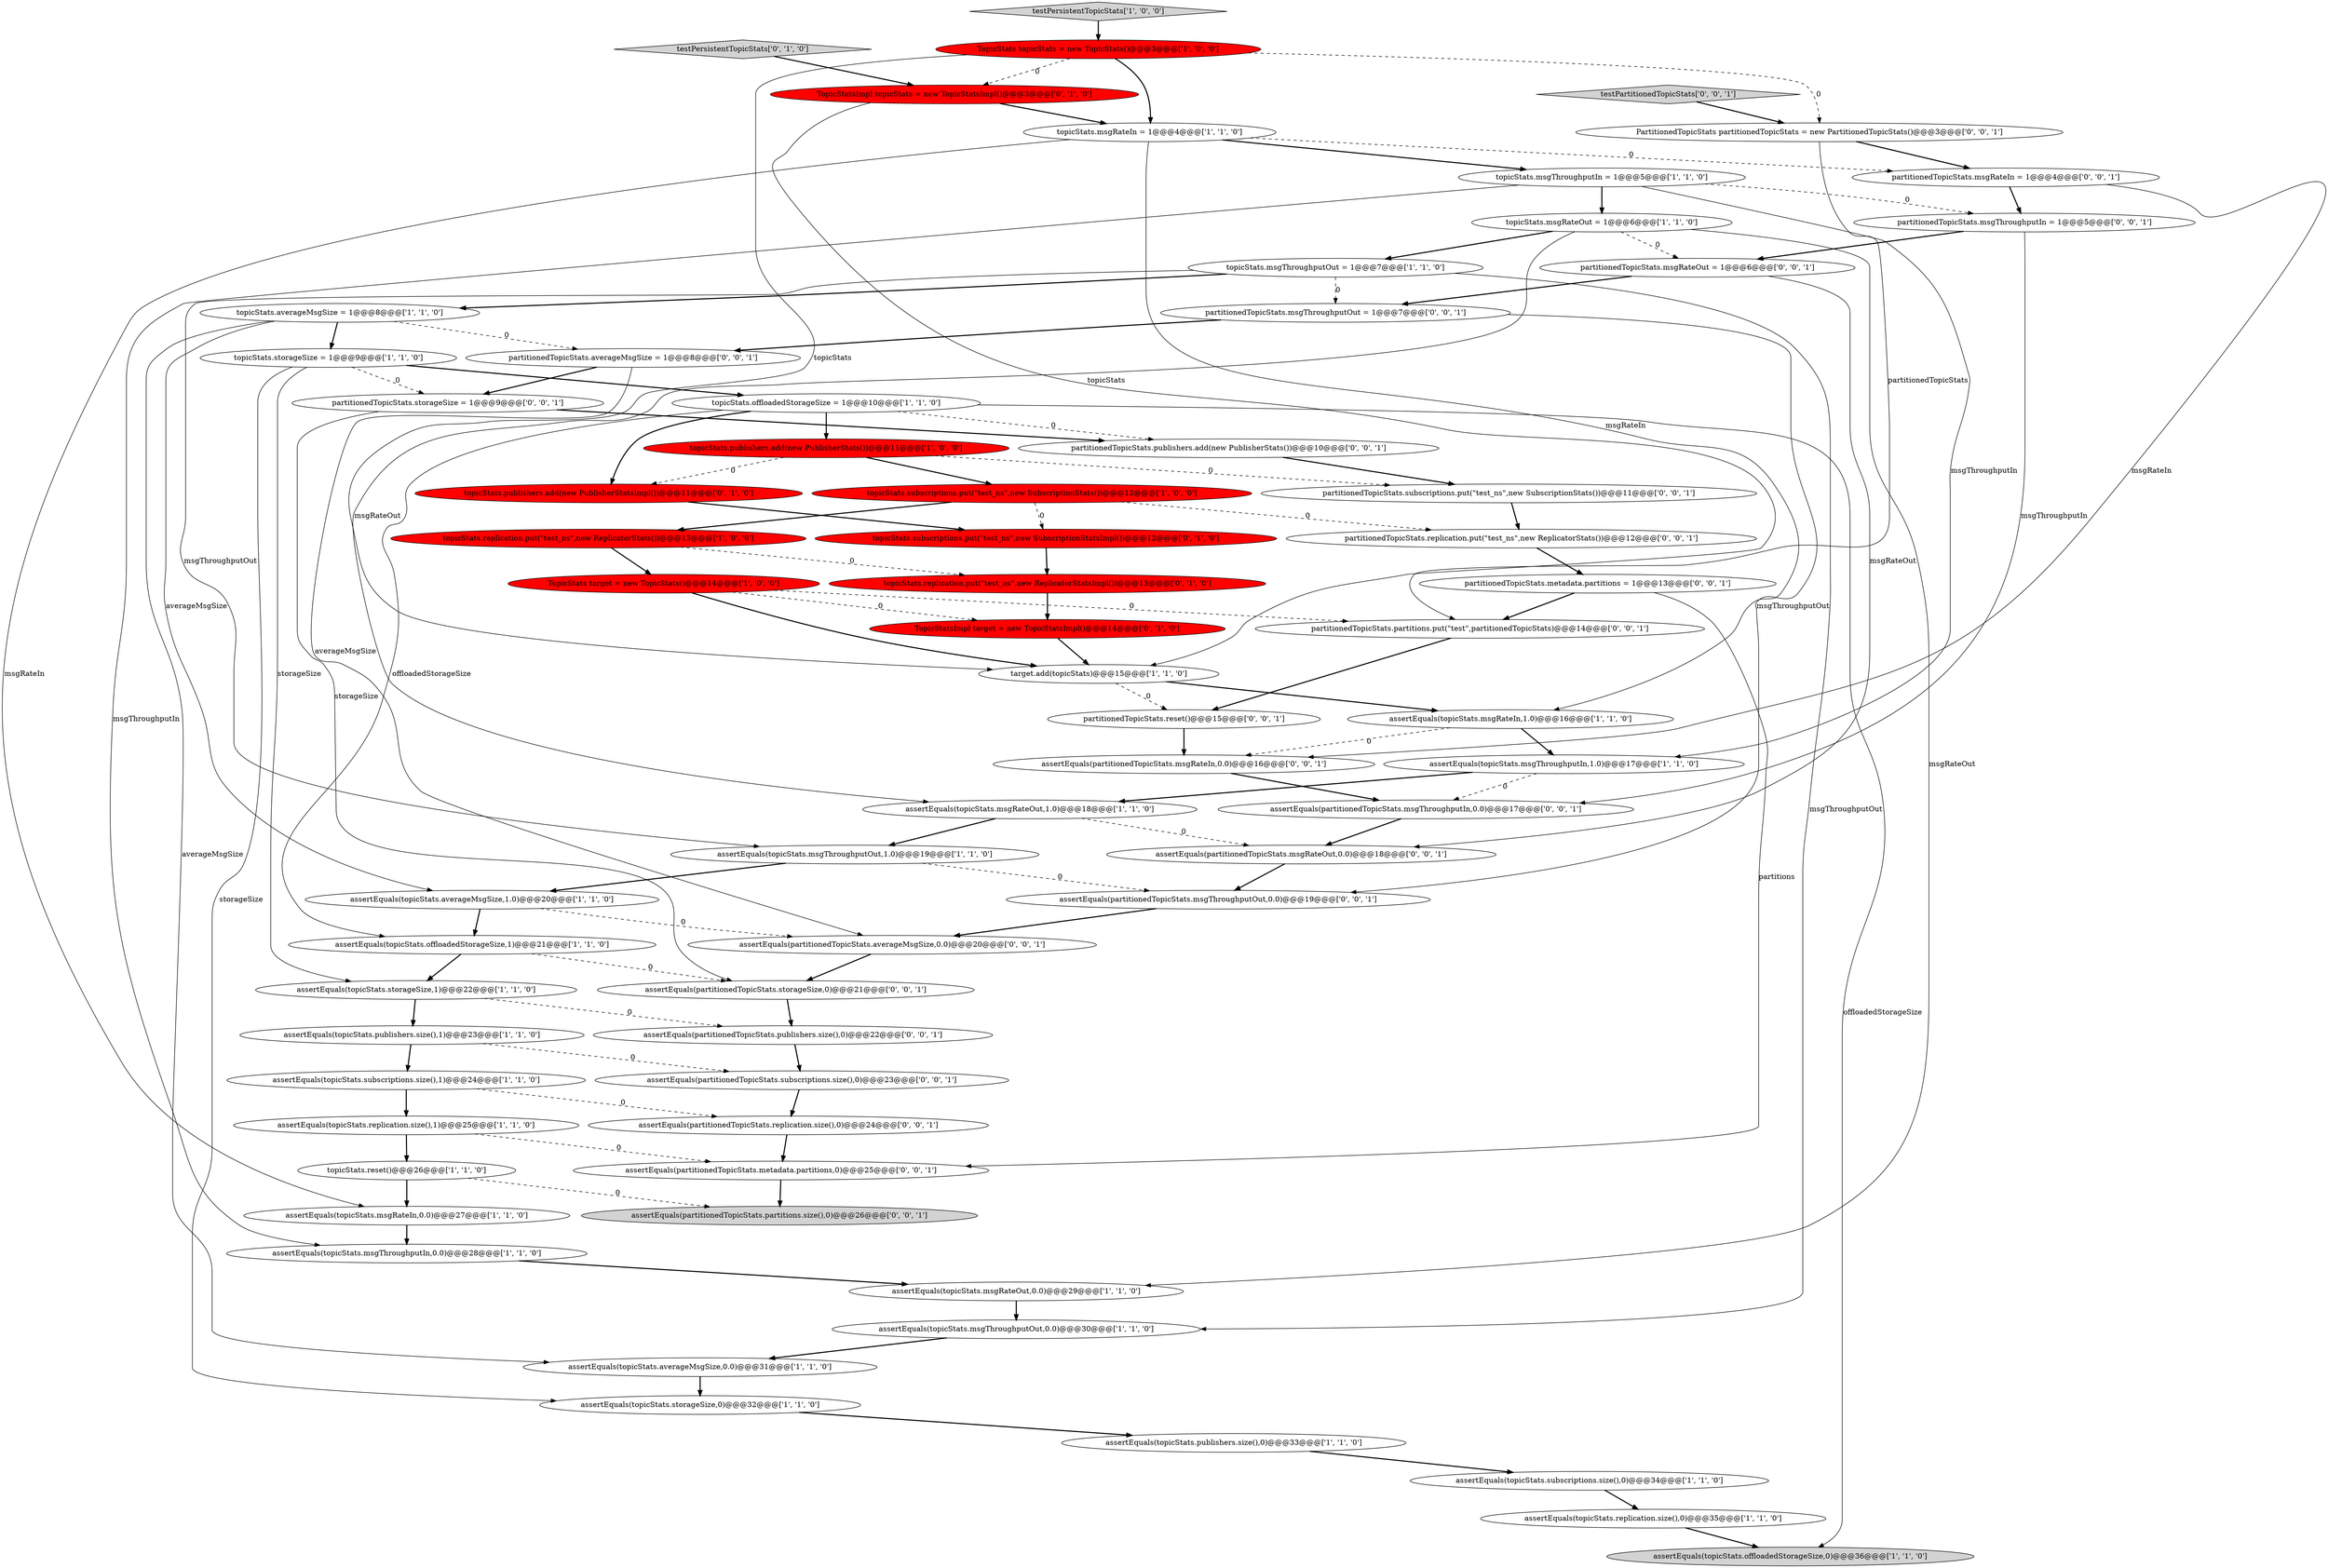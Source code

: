 digraph {
35 [style = filled, label = "TopicStatsImpl topicStats = new TopicStatsImpl()@@@3@@@['0', '1', '0']", fillcolor = red, shape = ellipse image = "AAA1AAABBB2BBB"];
13 [style = filled, label = "assertEquals(topicStats.subscriptions.size(),1)@@@24@@@['1', '1', '0']", fillcolor = white, shape = ellipse image = "AAA0AAABBB1BBB"];
52 [style = filled, label = "partitionedTopicStats.msgThroughputOut = 1@@@7@@@['0', '0', '1']", fillcolor = white, shape = ellipse image = "AAA0AAABBB3BBB"];
8 [style = filled, label = "topicStats.msgRateIn = 1@@@4@@@['1', '1', '0']", fillcolor = white, shape = ellipse image = "AAA0AAABBB1BBB"];
53 [style = filled, label = "assertEquals(partitionedTopicStats.msgThroughputIn,0.0)@@@17@@@['0', '0', '1']", fillcolor = white, shape = ellipse image = "AAA0AAABBB3BBB"];
40 [style = filled, label = "topicStats.subscriptions.put(\"test_ns\",new SubscriptionStatsImpl())@@@12@@@['0', '1', '0']", fillcolor = red, shape = ellipse image = "AAA1AAABBB2BBB"];
54 [style = filled, label = "assertEquals(partitionedTopicStats.replication.size(),0)@@@24@@@['0', '0', '1']", fillcolor = white, shape = ellipse image = "AAA0AAABBB3BBB"];
59 [style = filled, label = "partitionedTopicStats.msgThroughputIn = 1@@@5@@@['0', '0', '1']", fillcolor = white, shape = ellipse image = "AAA0AAABBB3BBB"];
34 [style = filled, label = "target.add(topicStats)@@@15@@@['1', '1', '0']", fillcolor = white, shape = ellipse image = "AAA0AAABBB1BBB"];
46 [style = filled, label = "partitionedTopicStats.metadata.partitions = 1@@@13@@@['0', '0', '1']", fillcolor = white, shape = ellipse image = "AAA0AAABBB3BBB"];
61 [style = filled, label = "testPartitionedTopicStats['0', '0', '1']", fillcolor = lightgray, shape = diamond image = "AAA0AAABBB3BBB"];
7 [style = filled, label = "assertEquals(topicStats.subscriptions.size(),0)@@@34@@@['1', '1', '0']", fillcolor = white, shape = ellipse image = "AAA0AAABBB1BBB"];
27 [style = filled, label = "assertEquals(topicStats.msgThroughputOut,1.0)@@@19@@@['1', '1', '0']", fillcolor = white, shape = ellipse image = "AAA0AAABBB1BBB"];
48 [style = filled, label = "partitionedTopicStats.replication.put(\"test_ns\",new ReplicatorStats())@@@12@@@['0', '0', '1']", fillcolor = white, shape = ellipse image = "AAA0AAABBB3BBB"];
55 [style = filled, label = "partitionedTopicStats.msgRateIn = 1@@@4@@@['0', '0', '1']", fillcolor = white, shape = ellipse image = "AAA0AAABBB3BBB"];
20 [style = filled, label = "assertEquals(topicStats.msgThroughputOut,0.0)@@@30@@@['1', '1', '0']", fillcolor = white, shape = ellipse image = "AAA0AAABBB1BBB"];
5 [style = filled, label = "topicStats.averageMsgSize = 1@@@8@@@['1', '1', '0']", fillcolor = white, shape = ellipse image = "AAA0AAABBB1BBB"];
18 [style = filled, label = "assertEquals(topicStats.msgRateOut,0.0)@@@29@@@['1', '1', '0']", fillcolor = white, shape = ellipse image = "AAA0AAABBB1BBB"];
30 [style = filled, label = "topicStats.subscriptions.put(\"test_ns\",new SubscriptionStats())@@@12@@@['1', '0', '0']", fillcolor = red, shape = ellipse image = "AAA1AAABBB1BBB"];
14 [style = filled, label = "TopicStats target = new TopicStats()@@@14@@@['1', '0', '0']", fillcolor = red, shape = ellipse image = "AAA1AAABBB1BBB"];
63 [style = filled, label = "assertEquals(partitionedTopicStats.partitions.size(),0)@@@26@@@['0', '0', '1']", fillcolor = lightgray, shape = ellipse image = "AAA0AAABBB3BBB"];
24 [style = filled, label = "assertEquals(topicStats.offloadedStorageSize,1)@@@21@@@['1', '1', '0']", fillcolor = white, shape = ellipse image = "AAA0AAABBB1BBB"];
15 [style = filled, label = "topicStats.publishers.add(new PublisherStats())@@@11@@@['1', '0', '0']", fillcolor = red, shape = ellipse image = "AAA1AAABBB1BBB"];
11 [style = filled, label = "topicStats.reset()@@@26@@@['1', '1', '0']", fillcolor = white, shape = ellipse image = "AAA0AAABBB1BBB"];
47 [style = filled, label = "partitionedTopicStats.partitions.put(\"test\",partitionedTopicStats)@@@14@@@['0', '0', '1']", fillcolor = white, shape = ellipse image = "AAA0AAABBB3BBB"];
12 [style = filled, label = "topicStats.replication.put(\"test_ns\",new ReplicatorStats())@@@13@@@['1', '0', '0']", fillcolor = red, shape = ellipse image = "AAA1AAABBB1BBB"];
60 [style = filled, label = "assertEquals(partitionedTopicStats.publishers.size(),0)@@@22@@@['0', '0', '1']", fillcolor = white, shape = ellipse image = "AAA0AAABBB3BBB"];
49 [style = filled, label = "assertEquals(partitionedTopicStats.msgRateIn,0.0)@@@16@@@['0', '0', '1']", fillcolor = white, shape = ellipse image = "AAA0AAABBB3BBB"];
25 [style = filled, label = "assertEquals(topicStats.averageMsgSize,0.0)@@@31@@@['1', '1', '0']", fillcolor = white, shape = ellipse image = "AAA0AAABBB1BBB"];
21 [style = filled, label = "assertEquals(topicStats.storageSize,0)@@@32@@@['1', '1', '0']", fillcolor = white, shape = ellipse image = "AAA0AAABBB1BBB"];
38 [style = filled, label = "testPersistentTopicStats['0', '1', '0']", fillcolor = lightgray, shape = diamond image = "AAA0AAABBB2BBB"];
6 [style = filled, label = "assertEquals(topicStats.msgRateOut,1.0)@@@18@@@['1', '1', '0']", fillcolor = white, shape = ellipse image = "AAA0AAABBB1BBB"];
26 [style = filled, label = "topicStats.msgThroughputOut = 1@@@7@@@['1', '1', '0']", fillcolor = white, shape = ellipse image = "AAA0AAABBB1BBB"];
42 [style = filled, label = "partitionedTopicStats.subscriptions.put(\"test_ns\",new SubscriptionStats())@@@11@@@['0', '0', '1']", fillcolor = white, shape = ellipse image = "AAA0AAABBB3BBB"];
43 [style = filled, label = "partitionedTopicStats.reset()@@@15@@@['0', '0', '1']", fillcolor = white, shape = ellipse image = "AAA0AAABBB3BBB"];
32 [style = filled, label = "topicStats.offloadedStorageSize = 1@@@10@@@['1', '1', '0']", fillcolor = white, shape = ellipse image = "AAA0AAABBB1BBB"];
1 [style = filled, label = "assertEquals(topicStats.offloadedStorageSize,0)@@@36@@@['1', '1', '0']", fillcolor = lightgray, shape = ellipse image = "AAA0AAABBB1BBB"];
31 [style = filled, label = "assertEquals(topicStats.msgRateIn,1.0)@@@16@@@['1', '1', '0']", fillcolor = white, shape = ellipse image = "AAA0AAABBB1BBB"];
45 [style = filled, label = "partitionedTopicStats.publishers.add(new PublisherStats())@@@10@@@['0', '0', '1']", fillcolor = white, shape = ellipse image = "AAA0AAABBB3BBB"];
2 [style = filled, label = "assertEquals(topicStats.publishers.size(),1)@@@23@@@['1', '1', '0']", fillcolor = white, shape = ellipse image = "AAA0AAABBB1BBB"];
16 [style = filled, label = "assertEquals(topicStats.averageMsgSize,1.0)@@@20@@@['1', '1', '0']", fillcolor = white, shape = ellipse image = "AAA0AAABBB1BBB"];
41 [style = filled, label = "assertEquals(partitionedTopicStats.msgRateOut,0.0)@@@18@@@['0', '0', '1']", fillcolor = white, shape = ellipse image = "AAA0AAABBB3BBB"];
57 [style = filled, label = "partitionedTopicStats.averageMsgSize = 1@@@8@@@['0', '0', '1']", fillcolor = white, shape = ellipse image = "AAA0AAABBB3BBB"];
51 [style = filled, label = "assertEquals(partitionedTopicStats.subscriptions.size(),0)@@@23@@@['0', '0', '1']", fillcolor = white, shape = ellipse image = "AAA0AAABBB3BBB"];
64 [style = filled, label = "partitionedTopicStats.storageSize = 1@@@9@@@['0', '0', '1']", fillcolor = white, shape = ellipse image = "AAA0AAABBB3BBB"];
58 [style = filled, label = "assertEquals(partitionedTopicStats.metadata.partitions,0)@@@25@@@['0', '0', '1']", fillcolor = white, shape = ellipse image = "AAA0AAABBB3BBB"];
33 [style = filled, label = "assertEquals(topicStats.replication.size(),1)@@@25@@@['1', '1', '0']", fillcolor = white, shape = ellipse image = "AAA0AAABBB1BBB"];
56 [style = filled, label = "assertEquals(partitionedTopicStats.storageSize,0)@@@21@@@['0', '0', '1']", fillcolor = white, shape = ellipse image = "AAA0AAABBB3BBB"];
62 [style = filled, label = "partitionedTopicStats.msgRateOut = 1@@@6@@@['0', '0', '1']", fillcolor = white, shape = ellipse image = "AAA0AAABBB3BBB"];
29 [style = filled, label = "assertEquals(topicStats.replication.size(),0)@@@35@@@['1', '1', '0']", fillcolor = white, shape = ellipse image = "AAA0AAABBB1BBB"];
17 [style = filled, label = "TopicStats topicStats = new TopicStats()@@@3@@@['1', '0', '0']", fillcolor = red, shape = ellipse image = "AAA1AAABBB1BBB"];
44 [style = filled, label = "assertEquals(partitionedTopicStats.averageMsgSize,0.0)@@@20@@@['0', '0', '1']", fillcolor = white, shape = ellipse image = "AAA0AAABBB3BBB"];
50 [style = filled, label = "assertEquals(partitionedTopicStats.msgThroughputOut,0.0)@@@19@@@['0', '0', '1']", fillcolor = white, shape = ellipse image = "AAA0AAABBB3BBB"];
10 [style = filled, label = "assertEquals(topicStats.msgRateIn,0.0)@@@27@@@['1', '1', '0']", fillcolor = white, shape = ellipse image = "AAA0AAABBB1BBB"];
39 [style = filled, label = "topicStats.publishers.add(new PublisherStatsImpl())@@@11@@@['0', '1', '0']", fillcolor = red, shape = ellipse image = "AAA1AAABBB2BBB"];
23 [style = filled, label = "assertEquals(topicStats.msgThroughputIn,1.0)@@@17@@@['1', '1', '0']", fillcolor = white, shape = ellipse image = "AAA0AAABBB1BBB"];
22 [style = filled, label = "assertEquals(topicStats.storageSize,1)@@@22@@@['1', '1', '0']", fillcolor = white, shape = ellipse image = "AAA0AAABBB1BBB"];
36 [style = filled, label = "topicStats.replication.put(\"test_ns\",new ReplicatorStatsImpl())@@@13@@@['0', '1', '0']", fillcolor = red, shape = ellipse image = "AAA1AAABBB2BBB"];
0 [style = filled, label = "topicStats.msgThroughputIn = 1@@@5@@@['1', '1', '0']", fillcolor = white, shape = ellipse image = "AAA0AAABBB1BBB"];
4 [style = filled, label = "assertEquals(topicStats.publishers.size(),0)@@@33@@@['1', '1', '0']", fillcolor = white, shape = ellipse image = "AAA0AAABBB1BBB"];
9 [style = filled, label = "topicStats.storageSize = 1@@@9@@@['1', '1', '0']", fillcolor = white, shape = ellipse image = "AAA0AAABBB1BBB"];
28 [style = filled, label = "testPersistentTopicStats['1', '0', '0']", fillcolor = lightgray, shape = diamond image = "AAA0AAABBB1BBB"];
37 [style = filled, label = "TopicStatsImpl target = new TopicStatsImpl()@@@14@@@['0', '1', '0']", fillcolor = red, shape = ellipse image = "AAA1AAABBB2BBB"];
19 [style = filled, label = "topicStats.msgRateOut = 1@@@6@@@['1', '1', '0']", fillcolor = white, shape = ellipse image = "AAA0AAABBB1BBB"];
65 [style = filled, label = "PartitionedTopicStats partitionedTopicStats = new PartitionedTopicStats()@@@3@@@['0', '0', '1']", fillcolor = white, shape = ellipse image = "AAA0AAABBB3BBB"];
3 [style = filled, label = "assertEquals(topicStats.msgThroughputIn,0.0)@@@28@@@['1', '1', '0']", fillcolor = white, shape = ellipse image = "AAA0AAABBB1BBB"];
32->24 [style = solid, label="offloadedStorageSize"];
5->9 [style = bold, label=""];
50->44 [style = bold, label=""];
17->35 [style = dashed, label="0"];
22->60 [style = dashed, label="0"];
46->58 [style = solid, label="partitions"];
59->62 [style = bold, label=""];
9->22 [style = solid, label="storageSize"];
42->48 [style = bold, label=""];
0->59 [style = dashed, label="0"];
9->64 [style = dashed, label="0"];
3->18 [style = bold, label=""];
8->0 [style = bold, label=""];
33->11 [style = bold, label=""];
17->65 [style = dashed, label="0"];
5->25 [style = solid, label="averageMsgSize"];
6->41 [style = dashed, label="0"];
53->41 [style = bold, label=""];
35->8 [style = bold, label=""];
45->42 [style = bold, label=""];
59->53 [style = solid, label="msgThroughputIn"];
29->1 [style = bold, label=""];
19->62 [style = dashed, label="0"];
34->43 [style = dashed, label="0"];
25->21 [style = bold, label=""];
7->29 [style = bold, label=""];
60->51 [style = bold, label=""];
8->55 [style = dashed, label="0"];
55->59 [style = bold, label=""];
51->54 [style = bold, label=""];
0->19 [style = bold, label=""];
14->47 [style = dashed, label="0"];
9->32 [style = bold, label=""];
34->31 [style = bold, label=""];
47->43 [style = bold, label=""];
27->16 [style = bold, label=""];
35->34 [style = solid, label="topicStats"];
20->25 [style = bold, label=""];
54->58 [style = bold, label=""];
58->63 [style = bold, label=""];
64->45 [style = bold, label=""];
18->20 [style = bold, label=""];
19->26 [style = bold, label=""];
12->14 [style = bold, label=""];
8->31 [style = solid, label="msgRateIn"];
65->55 [style = bold, label=""];
64->56 [style = solid, label="storageSize"];
36->37 [style = bold, label=""];
38->35 [style = bold, label=""];
2->51 [style = dashed, label="0"];
41->50 [style = bold, label=""];
31->49 [style = dashed, label="0"];
27->50 [style = dashed, label="0"];
24->56 [style = dashed, label="0"];
21->4 [style = bold, label=""];
17->8 [style = bold, label=""];
44->56 [style = bold, label=""];
14->37 [style = dashed, label="0"];
22->2 [style = bold, label=""];
57->44 [style = solid, label="averageMsgSize"];
26->27 [style = solid, label="msgThroughputOut"];
26->20 [style = solid, label="msgThroughputOut"];
61->65 [style = bold, label=""];
56->60 [style = bold, label=""];
16->24 [style = bold, label=""];
16->44 [style = dashed, label="0"];
17->34 [style = solid, label="topicStats"];
5->57 [style = dashed, label="0"];
4->7 [style = bold, label=""];
48->46 [style = bold, label=""];
6->27 [style = bold, label=""];
32->45 [style = dashed, label="0"];
30->12 [style = bold, label=""];
19->18 [style = solid, label="msgRateOut"];
40->36 [style = bold, label=""];
11->10 [style = bold, label=""];
39->40 [style = bold, label=""];
9->21 [style = solid, label="storageSize"];
23->6 [style = bold, label=""];
28->17 [style = bold, label=""];
55->49 [style = solid, label="msgRateIn"];
32->39 [style = bold, label=""];
15->39 [style = dashed, label="0"];
0->3 [style = solid, label="msgThroughputIn"];
19->6 [style = solid, label="msgRateOut"];
33->58 [style = dashed, label="0"];
0->23 [style = solid, label="msgThroughputIn"];
13->54 [style = dashed, label="0"];
23->53 [style = dashed, label="0"];
32->1 [style = solid, label="offloadedStorageSize"];
30->40 [style = dashed, label="0"];
31->23 [style = bold, label=""];
57->64 [style = bold, label=""];
62->41 [style = solid, label="msgRateOut"];
52->50 [style = solid, label="msgThroughputOut"];
26->5 [style = bold, label=""];
62->52 [style = bold, label=""];
8->10 [style = solid, label="msgRateIn"];
10->3 [style = bold, label=""];
14->34 [style = bold, label=""];
15->30 [style = bold, label=""];
46->47 [style = bold, label=""];
24->22 [style = bold, label=""];
11->63 [style = dashed, label="0"];
15->42 [style = dashed, label="0"];
2->13 [style = bold, label=""];
5->16 [style = solid, label="averageMsgSize"];
49->53 [style = bold, label=""];
12->36 [style = dashed, label="0"];
30->48 [style = dashed, label="0"];
37->34 [style = bold, label=""];
32->15 [style = bold, label=""];
65->47 [style = solid, label="partitionedTopicStats"];
43->49 [style = bold, label=""];
26->52 [style = dashed, label="0"];
52->57 [style = bold, label=""];
13->33 [style = bold, label=""];
}

